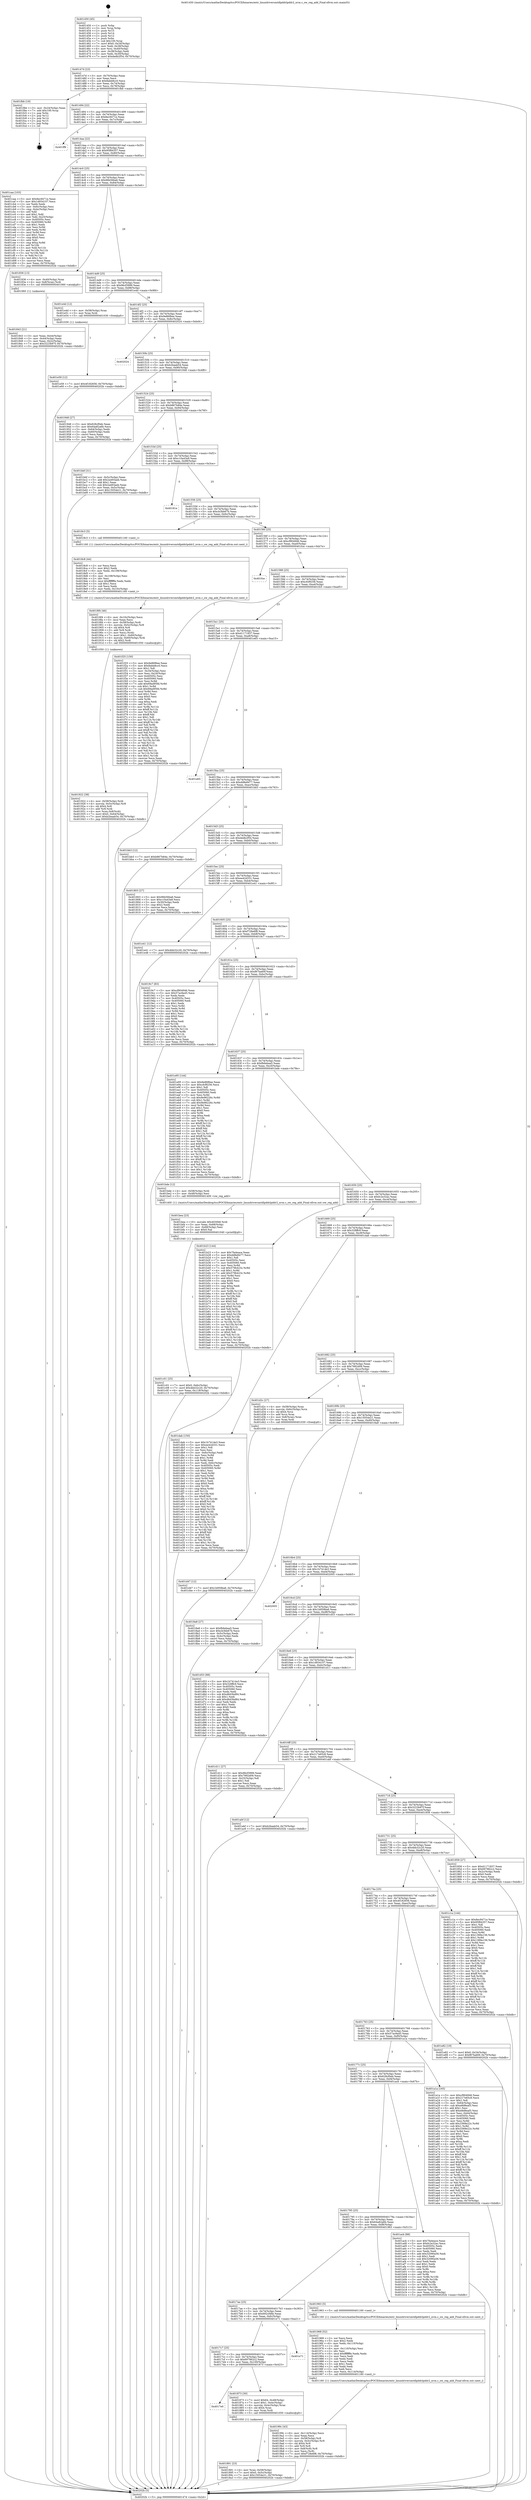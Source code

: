 digraph "0x401450" {
  label = "0x401450 (/mnt/c/Users/mathe/Desktop/tcc/POCII/binaries/extr_linuxdriversmtdlpddrlpddr2_nvm.c_ow_reg_add_Final-ollvm.out::main(0))"
  labelloc = "t"
  node[shape=record]

  Entry [label="",width=0.3,height=0.3,shape=circle,fillcolor=black,style=filled]
  "0x40147d" [label="{
     0x40147d [23]\l
     | [instrs]\l
     &nbsp;&nbsp;0x40147d \<+3\>: mov -0x70(%rbp),%eax\l
     &nbsp;&nbsp;0x401480 \<+2\>: mov %eax,%ecx\l
     &nbsp;&nbsp;0x401482 \<+6\>: sub $0x8abb8cc0,%ecx\l
     &nbsp;&nbsp;0x401488 \<+3\>: mov %eax,-0x74(%rbp)\l
     &nbsp;&nbsp;0x40148b \<+3\>: mov %ecx,-0x78(%rbp)\l
     &nbsp;&nbsp;0x40148e \<+6\>: je 0000000000401fbb \<main+0xb6b\>\l
  }"]
  "0x401fbb" [label="{
     0x401fbb [19]\l
     | [instrs]\l
     &nbsp;&nbsp;0x401fbb \<+3\>: mov -0x24(%rbp),%eax\l
     &nbsp;&nbsp;0x401fbe \<+7\>: add $0x100,%rsp\l
     &nbsp;&nbsp;0x401fc5 \<+1\>: pop %rbx\l
     &nbsp;&nbsp;0x401fc6 \<+2\>: pop %r12\l
     &nbsp;&nbsp;0x401fc8 \<+2\>: pop %r14\l
     &nbsp;&nbsp;0x401fca \<+2\>: pop %r15\l
     &nbsp;&nbsp;0x401fcc \<+1\>: pop %rbp\l
     &nbsp;&nbsp;0x401fcd \<+1\>: ret\l
  }"]
  "0x401494" [label="{
     0x401494 [22]\l
     | [instrs]\l
     &nbsp;&nbsp;0x401494 \<+5\>: jmp 0000000000401499 \<main+0x49\>\l
     &nbsp;&nbsp;0x401499 \<+3\>: mov -0x74(%rbp),%eax\l
     &nbsp;&nbsp;0x40149c \<+5\>: sub $0x8ec9471e,%eax\l
     &nbsp;&nbsp;0x4014a1 \<+3\>: mov %eax,-0x7c(%rbp)\l
     &nbsp;&nbsp;0x4014a4 \<+6\>: je 0000000000401ff9 \<main+0xba9\>\l
  }"]
  Exit [label="",width=0.3,height=0.3,shape=circle,fillcolor=black,style=filled,peripheries=2]
  "0x401ff9" [label="{
     0x401ff9\l
  }", style=dashed]
  "0x4014aa" [label="{
     0x4014aa [22]\l
     | [instrs]\l
     &nbsp;&nbsp;0x4014aa \<+5\>: jmp 00000000004014af \<main+0x5f\>\l
     &nbsp;&nbsp;0x4014af \<+3\>: mov -0x74(%rbp),%eax\l
     &nbsp;&nbsp;0x4014b2 \<+5\>: sub $0x95f84357,%eax\l
     &nbsp;&nbsp;0x4014b7 \<+3\>: mov %eax,-0x80(%rbp)\l
     &nbsp;&nbsp;0x4014ba \<+6\>: je 0000000000401caa \<main+0x85a\>\l
  }"]
  "0x401e59" [label="{
     0x401e59 [12]\l
     | [instrs]\l
     &nbsp;&nbsp;0x401e59 \<+7\>: movl $0x4f182656,-0x70(%rbp)\l
     &nbsp;&nbsp;0x401e60 \<+5\>: jmp 000000000040202b \<main+0xbdb\>\l
  }"]
  "0x401caa" [label="{
     0x401caa [103]\l
     | [instrs]\l
     &nbsp;&nbsp;0x401caa \<+5\>: mov $0x8ec9471e,%eax\l
     &nbsp;&nbsp;0x401caf \<+5\>: mov $0x1d934107,%ecx\l
     &nbsp;&nbsp;0x401cb4 \<+2\>: xor %edx,%edx\l
     &nbsp;&nbsp;0x401cb6 \<+3\>: mov -0x6c(%rbp),%esi\l
     &nbsp;&nbsp;0x401cb9 \<+3\>: cmp -0x4c(%rbp),%esi\l
     &nbsp;&nbsp;0x401cbc \<+4\>: setl %dil\l
     &nbsp;&nbsp;0x401cc0 \<+4\>: and $0x1,%dil\l
     &nbsp;&nbsp;0x401cc4 \<+4\>: mov %dil,-0x25(%rbp)\l
     &nbsp;&nbsp;0x401cc8 \<+7\>: mov 0x40505c,%esi\l
     &nbsp;&nbsp;0x401ccf \<+8\>: mov 0x405060,%r8d\l
     &nbsp;&nbsp;0x401cd7 \<+3\>: sub $0x1,%edx\l
     &nbsp;&nbsp;0x401cda \<+3\>: mov %esi,%r9d\l
     &nbsp;&nbsp;0x401cdd \<+3\>: add %edx,%r9d\l
     &nbsp;&nbsp;0x401ce0 \<+4\>: imul %r9d,%esi\l
     &nbsp;&nbsp;0x401ce4 \<+3\>: and $0x1,%esi\l
     &nbsp;&nbsp;0x401ce7 \<+3\>: cmp $0x0,%esi\l
     &nbsp;&nbsp;0x401cea \<+4\>: sete %dil\l
     &nbsp;&nbsp;0x401cee \<+4\>: cmp $0xa,%r8d\l
     &nbsp;&nbsp;0x401cf2 \<+4\>: setl %r10b\l
     &nbsp;&nbsp;0x401cf6 \<+3\>: mov %dil,%r11b\l
     &nbsp;&nbsp;0x401cf9 \<+3\>: and %r10b,%r11b\l
     &nbsp;&nbsp;0x401cfc \<+3\>: xor %r10b,%dil\l
     &nbsp;&nbsp;0x401cff \<+3\>: or %dil,%r11b\l
     &nbsp;&nbsp;0x401d02 \<+4\>: test $0x1,%r11b\l
     &nbsp;&nbsp;0x401d06 \<+3\>: cmovne %ecx,%eax\l
     &nbsp;&nbsp;0x401d09 \<+3\>: mov %eax,-0x70(%rbp)\l
     &nbsp;&nbsp;0x401d0c \<+5\>: jmp 000000000040202b \<main+0xbdb\>\l
  }"]
  "0x4014c0" [label="{
     0x4014c0 [25]\l
     | [instrs]\l
     &nbsp;&nbsp;0x4014c0 \<+5\>: jmp 00000000004014c5 \<main+0x75\>\l
     &nbsp;&nbsp;0x4014c5 \<+3\>: mov -0x74(%rbp),%eax\l
     &nbsp;&nbsp;0x4014c8 \<+5\>: sub $0x96b56ba6,%eax\l
     &nbsp;&nbsp;0x4014cd \<+6\>: mov %eax,-0x84(%rbp)\l
     &nbsp;&nbsp;0x4014d3 \<+6\>: je 0000000000401836 \<main+0x3e6\>\l
  }"]
  "0x401d47" [label="{
     0x401d47 [12]\l
     | [instrs]\l
     &nbsp;&nbsp;0x401d47 \<+7\>: movl $0x1b959ba6,-0x70(%rbp)\l
     &nbsp;&nbsp;0x401d4e \<+5\>: jmp 000000000040202b \<main+0xbdb\>\l
  }"]
  "0x401836" [label="{
     0x401836 [13]\l
     | [instrs]\l
     &nbsp;&nbsp;0x401836 \<+4\>: mov -0x40(%rbp),%rax\l
     &nbsp;&nbsp;0x40183a \<+4\>: mov 0x8(%rax),%rdi\l
     &nbsp;&nbsp;0x40183e \<+5\>: call 0000000000401060 \<atoi@plt\>\l
     | [calls]\l
     &nbsp;&nbsp;0x401060 \{1\} (unknown)\l
  }"]
  "0x4014d9" [label="{
     0x4014d9 [25]\l
     | [instrs]\l
     &nbsp;&nbsp;0x4014d9 \<+5\>: jmp 00000000004014de \<main+0x8e\>\l
     &nbsp;&nbsp;0x4014de \<+3\>: mov -0x74(%rbp),%eax\l
     &nbsp;&nbsp;0x4014e1 \<+5\>: sub $0x96cf3999,%eax\l
     &nbsp;&nbsp;0x4014e6 \<+6\>: mov %eax,-0x88(%rbp)\l
     &nbsp;&nbsp;0x4014ec \<+6\>: je 0000000000401e4d \<main+0x9fd\>\l
  }"]
  "0x401c01" [label="{
     0x401c01 [25]\l
     | [instrs]\l
     &nbsp;&nbsp;0x401c01 \<+7\>: movl $0x0,-0x6c(%rbp)\l
     &nbsp;&nbsp;0x401c08 \<+7\>: movl $0x4bb32c20,-0x70(%rbp)\l
     &nbsp;&nbsp;0x401c0f \<+6\>: mov %eax,-0x118(%rbp)\l
     &nbsp;&nbsp;0x401c15 \<+5\>: jmp 000000000040202b \<main+0xbdb\>\l
  }"]
  "0x401e4d" [label="{
     0x401e4d [12]\l
     | [instrs]\l
     &nbsp;&nbsp;0x401e4d \<+4\>: mov -0x58(%rbp),%rax\l
     &nbsp;&nbsp;0x401e51 \<+3\>: mov %rax,%rdi\l
     &nbsp;&nbsp;0x401e54 \<+5\>: call 0000000000401030 \<free@plt\>\l
     | [calls]\l
     &nbsp;&nbsp;0x401030 \{1\} (unknown)\l
  }"]
  "0x4014f2" [label="{
     0x4014f2 [25]\l
     | [instrs]\l
     &nbsp;&nbsp;0x4014f2 \<+5\>: jmp 00000000004014f7 \<main+0xa7\>\l
     &nbsp;&nbsp;0x4014f7 \<+3\>: mov -0x74(%rbp),%eax\l
     &nbsp;&nbsp;0x4014fa \<+5\>: sub $0x9e86f6ee,%eax\l
     &nbsp;&nbsp;0x4014ff \<+6\>: mov %eax,-0x8c(%rbp)\l
     &nbsp;&nbsp;0x401505 \<+6\>: je 0000000000402024 \<main+0xbd4\>\l
  }"]
  "0x401bea" [label="{
     0x401bea [23]\l
     | [instrs]\l
     &nbsp;&nbsp;0x401bea \<+10\>: movabs $0x4030b6,%rdi\l
     &nbsp;&nbsp;0x401bf4 \<+3\>: mov %eax,-0x68(%rbp)\l
     &nbsp;&nbsp;0x401bf7 \<+3\>: mov -0x68(%rbp),%esi\l
     &nbsp;&nbsp;0x401bfa \<+2\>: mov $0x0,%al\l
     &nbsp;&nbsp;0x401bfc \<+5\>: call 0000000000401040 \<printf@plt\>\l
     | [calls]\l
     &nbsp;&nbsp;0x401040 \{1\} (unknown)\l
  }"]
  "0x402024" [label="{
     0x402024\l
  }", style=dashed]
  "0x40150b" [label="{
     0x40150b [25]\l
     | [instrs]\l
     &nbsp;&nbsp;0x40150b \<+5\>: jmp 0000000000401510 \<main+0xc0\>\l
     &nbsp;&nbsp;0x401510 \<+3\>: mov -0x74(%rbp),%eax\l
     &nbsp;&nbsp;0x401513 \<+5\>: sub $0xb2baab54,%eax\l
     &nbsp;&nbsp;0x401518 \<+6\>: mov %eax,-0x90(%rbp)\l
     &nbsp;&nbsp;0x40151e \<+6\>: je 0000000000401948 \<main+0x4f8\>\l
  }"]
  "0x40199c" [label="{
     0x40199c [43]\l
     | [instrs]\l
     &nbsp;&nbsp;0x40199c \<+6\>: mov -0x114(%rbp),%ecx\l
     &nbsp;&nbsp;0x4019a2 \<+3\>: imul %eax,%ecx\l
     &nbsp;&nbsp;0x4019a5 \<+4\>: mov -0x58(%rbp),%r8\l
     &nbsp;&nbsp;0x4019a9 \<+4\>: movslq -0x5c(%rbp),%r9\l
     &nbsp;&nbsp;0x4019ad \<+4\>: shl $0x4,%r9\l
     &nbsp;&nbsp;0x4019b1 \<+3\>: add %r9,%r8\l
     &nbsp;&nbsp;0x4019b4 \<+4\>: mov 0x8(%r8),%r8\l
     &nbsp;&nbsp;0x4019b8 \<+3\>: mov %ecx,(%r8)\l
     &nbsp;&nbsp;0x4019bb \<+7\>: movl $0xf728e6f8,-0x70(%rbp)\l
     &nbsp;&nbsp;0x4019c2 \<+5\>: jmp 000000000040202b \<main+0xbdb\>\l
  }"]
  "0x401948" [label="{
     0x401948 [27]\l
     | [instrs]\l
     &nbsp;&nbsp;0x401948 \<+5\>: mov $0x628cf0eb,%eax\l
     &nbsp;&nbsp;0x40194d \<+5\>: mov $0x64a82a6b,%ecx\l
     &nbsp;&nbsp;0x401952 \<+3\>: mov -0x64(%rbp),%edx\l
     &nbsp;&nbsp;0x401955 \<+3\>: cmp -0x60(%rbp),%edx\l
     &nbsp;&nbsp;0x401958 \<+3\>: cmovl %ecx,%eax\l
     &nbsp;&nbsp;0x40195b \<+3\>: mov %eax,-0x70(%rbp)\l
     &nbsp;&nbsp;0x40195e \<+5\>: jmp 000000000040202b \<main+0xbdb\>\l
  }"]
  "0x401524" [label="{
     0x401524 [25]\l
     | [instrs]\l
     &nbsp;&nbsp;0x401524 \<+5\>: jmp 0000000000401529 \<main+0xd9\>\l
     &nbsp;&nbsp;0x401529 \<+3\>: mov -0x74(%rbp),%eax\l
     &nbsp;&nbsp;0x40152c \<+5\>: sub $0xb867b84e,%eax\l
     &nbsp;&nbsp;0x401531 \<+6\>: mov %eax,-0x94(%rbp)\l
     &nbsp;&nbsp;0x401537 \<+6\>: je 0000000000401bbf \<main+0x76f\>\l
  }"]
  "0x401968" [label="{
     0x401968 [52]\l
     | [instrs]\l
     &nbsp;&nbsp;0x401968 \<+2\>: xor %ecx,%ecx\l
     &nbsp;&nbsp;0x40196a \<+5\>: mov $0x2,%edx\l
     &nbsp;&nbsp;0x40196f \<+6\>: mov %edx,-0x110(%rbp)\l
     &nbsp;&nbsp;0x401975 \<+1\>: cltd\l
     &nbsp;&nbsp;0x401976 \<+6\>: mov -0x110(%rbp),%esi\l
     &nbsp;&nbsp;0x40197c \<+2\>: idiv %esi\l
     &nbsp;&nbsp;0x40197e \<+6\>: imul $0xfffffffe,%edx,%edx\l
     &nbsp;&nbsp;0x401984 \<+2\>: mov %ecx,%edi\l
     &nbsp;&nbsp;0x401986 \<+2\>: sub %edx,%edi\l
     &nbsp;&nbsp;0x401988 \<+2\>: mov %ecx,%edx\l
     &nbsp;&nbsp;0x40198a \<+3\>: sub $0x1,%edx\l
     &nbsp;&nbsp;0x40198d \<+2\>: add %edx,%edi\l
     &nbsp;&nbsp;0x40198f \<+2\>: sub %edi,%ecx\l
     &nbsp;&nbsp;0x401991 \<+6\>: mov %ecx,-0x114(%rbp)\l
     &nbsp;&nbsp;0x401997 \<+5\>: call 0000000000401160 \<next_i\>\l
     | [calls]\l
     &nbsp;&nbsp;0x401160 \{1\} (/mnt/c/Users/mathe/Desktop/tcc/POCII/binaries/extr_linuxdriversmtdlpddrlpddr2_nvm.c_ow_reg_add_Final-ollvm.out::next_i)\l
  }"]
  "0x401bbf" [label="{
     0x401bbf [31]\l
     | [instrs]\l
     &nbsp;&nbsp;0x401bbf \<+3\>: mov -0x5c(%rbp),%eax\l
     &nbsp;&nbsp;0x401bc2 \<+5\>: add $0x2a493aeb,%eax\l
     &nbsp;&nbsp;0x401bc7 \<+3\>: add $0x1,%eax\l
     &nbsp;&nbsp;0x401bca \<+5\>: sub $0x2a493aeb,%eax\l
     &nbsp;&nbsp;0x401bcf \<+3\>: mov %eax,-0x5c(%rbp)\l
     &nbsp;&nbsp;0x401bd2 \<+7\>: movl $0x15054e21,-0x70(%rbp)\l
     &nbsp;&nbsp;0x401bd9 \<+5\>: jmp 000000000040202b \<main+0xbdb\>\l
  }"]
  "0x40153d" [label="{
     0x40153d [25]\l
     | [instrs]\l
     &nbsp;&nbsp;0x40153d \<+5\>: jmp 0000000000401542 \<main+0xf2\>\l
     &nbsp;&nbsp;0x401542 \<+3\>: mov -0x74(%rbp),%eax\l
     &nbsp;&nbsp;0x401545 \<+5\>: sub $0xc10a43a9,%eax\l
     &nbsp;&nbsp;0x40154a \<+6\>: mov %eax,-0x98(%rbp)\l
     &nbsp;&nbsp;0x401550 \<+6\>: je 000000000040181e \<main+0x3ce\>\l
  }"]
  "0x401922" [label="{
     0x401922 [38]\l
     | [instrs]\l
     &nbsp;&nbsp;0x401922 \<+4\>: mov -0x58(%rbp),%rdi\l
     &nbsp;&nbsp;0x401926 \<+4\>: movslq -0x5c(%rbp),%r8\l
     &nbsp;&nbsp;0x40192a \<+4\>: shl $0x4,%r8\l
     &nbsp;&nbsp;0x40192e \<+3\>: add %r8,%rdi\l
     &nbsp;&nbsp;0x401931 \<+4\>: mov %rax,0x8(%rdi)\l
     &nbsp;&nbsp;0x401935 \<+7\>: movl $0x0,-0x64(%rbp)\l
     &nbsp;&nbsp;0x40193c \<+7\>: movl $0xb2baab54,-0x70(%rbp)\l
     &nbsp;&nbsp;0x401943 \<+5\>: jmp 000000000040202b \<main+0xbdb\>\l
  }"]
  "0x40181e" [label="{
     0x40181e\l
  }", style=dashed]
  "0x401556" [label="{
     0x401556 [25]\l
     | [instrs]\l
     &nbsp;&nbsp;0x401556 \<+5\>: jmp 000000000040155b \<main+0x10b\>\l
     &nbsp;&nbsp;0x40155b \<+3\>: mov -0x74(%rbp),%eax\l
     &nbsp;&nbsp;0x40155e \<+5\>: sub $0xcb3bb67b,%eax\l
     &nbsp;&nbsp;0x401563 \<+6\>: mov %eax,-0x9c(%rbp)\l
     &nbsp;&nbsp;0x401569 \<+6\>: je 00000000004018c3 \<main+0x473\>\l
  }"]
  "0x4018f4" [label="{
     0x4018f4 [46]\l
     | [instrs]\l
     &nbsp;&nbsp;0x4018f4 \<+6\>: mov -0x10c(%rbp),%ecx\l
     &nbsp;&nbsp;0x4018fa \<+3\>: imul %eax,%ecx\l
     &nbsp;&nbsp;0x4018fd \<+4\>: mov -0x58(%rbp),%rdi\l
     &nbsp;&nbsp;0x401901 \<+4\>: movslq -0x5c(%rbp),%r8\l
     &nbsp;&nbsp;0x401905 \<+4\>: shl $0x4,%r8\l
     &nbsp;&nbsp;0x401909 \<+3\>: add %r8,%rdi\l
     &nbsp;&nbsp;0x40190c \<+2\>: mov %ecx,(%rdi)\l
     &nbsp;&nbsp;0x40190e \<+7\>: movl $0x1,-0x60(%rbp)\l
     &nbsp;&nbsp;0x401915 \<+4\>: movslq -0x60(%rbp),%rdi\l
     &nbsp;&nbsp;0x401919 \<+4\>: shl $0x2,%rdi\l
     &nbsp;&nbsp;0x40191d \<+5\>: call 0000000000401050 \<malloc@plt\>\l
     | [calls]\l
     &nbsp;&nbsp;0x401050 \{1\} (unknown)\l
  }"]
  "0x4018c3" [label="{
     0x4018c3 [5]\l
     | [instrs]\l
     &nbsp;&nbsp;0x4018c3 \<+5\>: call 0000000000401160 \<next_i\>\l
     | [calls]\l
     &nbsp;&nbsp;0x401160 \{1\} (/mnt/c/Users/mathe/Desktop/tcc/POCII/binaries/extr_linuxdriversmtdlpddrlpddr2_nvm.c_ow_reg_add_Final-ollvm.out::next_i)\l
  }"]
  "0x40156f" [label="{
     0x40156f [25]\l
     | [instrs]\l
     &nbsp;&nbsp;0x40156f \<+5\>: jmp 0000000000401574 \<main+0x124\>\l
     &nbsp;&nbsp;0x401574 \<+3\>: mov -0x74(%rbp),%eax\l
     &nbsp;&nbsp;0x401577 \<+5\>: sub $0xcf904946,%eax\l
     &nbsp;&nbsp;0x40157c \<+6\>: mov %eax,-0xa0(%rbp)\l
     &nbsp;&nbsp;0x401582 \<+6\>: je 0000000000401fce \<main+0xb7e\>\l
  }"]
  "0x4018c8" [label="{
     0x4018c8 [44]\l
     | [instrs]\l
     &nbsp;&nbsp;0x4018c8 \<+2\>: xor %ecx,%ecx\l
     &nbsp;&nbsp;0x4018ca \<+5\>: mov $0x2,%edx\l
     &nbsp;&nbsp;0x4018cf \<+6\>: mov %edx,-0x108(%rbp)\l
     &nbsp;&nbsp;0x4018d5 \<+1\>: cltd\l
     &nbsp;&nbsp;0x4018d6 \<+6\>: mov -0x108(%rbp),%esi\l
     &nbsp;&nbsp;0x4018dc \<+2\>: idiv %esi\l
     &nbsp;&nbsp;0x4018de \<+6\>: imul $0xfffffffe,%edx,%edx\l
     &nbsp;&nbsp;0x4018e4 \<+3\>: sub $0x1,%ecx\l
     &nbsp;&nbsp;0x4018e7 \<+2\>: sub %ecx,%edx\l
     &nbsp;&nbsp;0x4018e9 \<+6\>: mov %edx,-0x10c(%rbp)\l
     &nbsp;&nbsp;0x4018ef \<+5\>: call 0000000000401160 \<next_i\>\l
     | [calls]\l
     &nbsp;&nbsp;0x401160 \{1\} (/mnt/c/Users/mathe/Desktop/tcc/POCII/binaries/extr_linuxdriversmtdlpddrlpddr2_nvm.c_ow_reg_add_Final-ollvm.out::next_i)\l
  }"]
  "0x401fce" [label="{
     0x401fce\l
  }", style=dashed]
  "0x401588" [label="{
     0x401588 [25]\l
     | [instrs]\l
     &nbsp;&nbsp;0x401588 \<+5\>: jmp 000000000040158d \<main+0x13d\>\l
     &nbsp;&nbsp;0x40158d \<+3\>: mov -0x74(%rbp),%eax\l
     &nbsp;&nbsp;0x401590 \<+5\>: sub $0xcfcf9256,%eax\l
     &nbsp;&nbsp;0x401595 \<+6\>: mov %eax,-0xa4(%rbp)\l
     &nbsp;&nbsp;0x40159b \<+6\>: je 0000000000401f25 \<main+0xad5\>\l
  }"]
  "0x401891" [label="{
     0x401891 [23]\l
     | [instrs]\l
     &nbsp;&nbsp;0x401891 \<+4\>: mov %rax,-0x58(%rbp)\l
     &nbsp;&nbsp;0x401895 \<+7\>: movl $0x0,-0x5c(%rbp)\l
     &nbsp;&nbsp;0x40189c \<+7\>: movl $0x15054e21,-0x70(%rbp)\l
     &nbsp;&nbsp;0x4018a3 \<+5\>: jmp 000000000040202b \<main+0xbdb\>\l
  }"]
  "0x401f25" [label="{
     0x401f25 [150]\l
     | [instrs]\l
     &nbsp;&nbsp;0x401f25 \<+5\>: mov $0x9e86f6ee,%eax\l
     &nbsp;&nbsp;0x401f2a \<+5\>: mov $0x8abb8cc0,%ecx\l
     &nbsp;&nbsp;0x401f2f \<+2\>: mov $0x1,%dl\l
     &nbsp;&nbsp;0x401f31 \<+3\>: mov -0x34(%rbp),%esi\l
     &nbsp;&nbsp;0x401f34 \<+3\>: mov %esi,-0x24(%rbp)\l
     &nbsp;&nbsp;0x401f37 \<+7\>: mov 0x40505c,%esi\l
     &nbsp;&nbsp;0x401f3e \<+7\>: mov 0x405060,%edi\l
     &nbsp;&nbsp;0x401f45 \<+3\>: mov %esi,%r8d\l
     &nbsp;&nbsp;0x401f48 \<+7\>: add $0x69ad95fd,%r8d\l
     &nbsp;&nbsp;0x401f4f \<+4\>: sub $0x1,%r8d\l
     &nbsp;&nbsp;0x401f53 \<+7\>: sub $0x69ad95fd,%r8d\l
     &nbsp;&nbsp;0x401f5a \<+4\>: imul %r8d,%esi\l
     &nbsp;&nbsp;0x401f5e \<+3\>: and $0x1,%esi\l
     &nbsp;&nbsp;0x401f61 \<+3\>: cmp $0x0,%esi\l
     &nbsp;&nbsp;0x401f64 \<+4\>: sete %r9b\l
     &nbsp;&nbsp;0x401f68 \<+3\>: cmp $0xa,%edi\l
     &nbsp;&nbsp;0x401f6b \<+4\>: setl %r10b\l
     &nbsp;&nbsp;0x401f6f \<+3\>: mov %r9b,%r11b\l
     &nbsp;&nbsp;0x401f72 \<+4\>: xor $0xff,%r11b\l
     &nbsp;&nbsp;0x401f76 \<+3\>: mov %r10b,%bl\l
     &nbsp;&nbsp;0x401f79 \<+3\>: xor $0xff,%bl\l
     &nbsp;&nbsp;0x401f7c \<+3\>: xor $0x1,%dl\l
     &nbsp;&nbsp;0x401f7f \<+3\>: mov %r11b,%r14b\l
     &nbsp;&nbsp;0x401f82 \<+4\>: and $0xff,%r14b\l
     &nbsp;&nbsp;0x401f86 \<+3\>: and %dl,%r9b\l
     &nbsp;&nbsp;0x401f89 \<+3\>: mov %bl,%r15b\l
     &nbsp;&nbsp;0x401f8c \<+4\>: and $0xff,%r15b\l
     &nbsp;&nbsp;0x401f90 \<+3\>: and %dl,%r10b\l
     &nbsp;&nbsp;0x401f93 \<+3\>: or %r9b,%r14b\l
     &nbsp;&nbsp;0x401f96 \<+3\>: or %r10b,%r15b\l
     &nbsp;&nbsp;0x401f99 \<+3\>: xor %r15b,%r14b\l
     &nbsp;&nbsp;0x401f9c \<+3\>: or %bl,%r11b\l
     &nbsp;&nbsp;0x401f9f \<+4\>: xor $0xff,%r11b\l
     &nbsp;&nbsp;0x401fa3 \<+3\>: or $0x1,%dl\l
     &nbsp;&nbsp;0x401fa6 \<+3\>: and %dl,%r11b\l
     &nbsp;&nbsp;0x401fa9 \<+3\>: or %r11b,%r14b\l
     &nbsp;&nbsp;0x401fac \<+4\>: test $0x1,%r14b\l
     &nbsp;&nbsp;0x401fb0 \<+3\>: cmovne %ecx,%eax\l
     &nbsp;&nbsp;0x401fb3 \<+3\>: mov %eax,-0x70(%rbp)\l
     &nbsp;&nbsp;0x401fb6 \<+5\>: jmp 000000000040202b \<main+0xbdb\>\l
  }"]
  "0x4015a1" [label="{
     0x4015a1 [25]\l
     | [instrs]\l
     &nbsp;&nbsp;0x4015a1 \<+5\>: jmp 00000000004015a6 \<main+0x156\>\l
     &nbsp;&nbsp;0x4015a6 \<+3\>: mov -0x74(%rbp),%eax\l
     &nbsp;&nbsp;0x4015a9 \<+5\>: sub $0xd1171837,%eax\l
     &nbsp;&nbsp;0x4015ae \<+6\>: mov %eax,-0xa8(%rbp)\l
     &nbsp;&nbsp;0x4015b4 \<+6\>: je 0000000000401e65 \<main+0xa15\>\l
  }"]
  "0x4017e0" [label="{
     0x4017e0\l
  }", style=dashed]
  "0x401e65" [label="{
     0x401e65\l
  }", style=dashed]
  "0x4015ba" [label="{
     0x4015ba [25]\l
     | [instrs]\l
     &nbsp;&nbsp;0x4015ba \<+5\>: jmp 00000000004015bf \<main+0x16f\>\l
     &nbsp;&nbsp;0x4015bf \<+3\>: mov -0x74(%rbp),%eax\l
     &nbsp;&nbsp;0x4015c2 \<+5\>: sub $0xdd8e8477,%eax\l
     &nbsp;&nbsp;0x4015c7 \<+6\>: mov %eax,-0xac(%rbp)\l
     &nbsp;&nbsp;0x4015cd \<+6\>: je 0000000000401bb3 \<main+0x763\>\l
  }"]
  "0x401873" [label="{
     0x401873 [30]\l
     | [instrs]\l
     &nbsp;&nbsp;0x401873 \<+7\>: movl $0x64,-0x48(%rbp)\l
     &nbsp;&nbsp;0x40187a \<+7\>: movl $0x1,-0x4c(%rbp)\l
     &nbsp;&nbsp;0x401881 \<+4\>: movslq -0x4c(%rbp),%rax\l
     &nbsp;&nbsp;0x401885 \<+4\>: shl $0x4,%rax\l
     &nbsp;&nbsp;0x401889 \<+3\>: mov %rax,%rdi\l
     &nbsp;&nbsp;0x40188c \<+5\>: call 0000000000401050 \<malloc@plt\>\l
     | [calls]\l
     &nbsp;&nbsp;0x401050 \{1\} (unknown)\l
  }"]
  "0x401bb3" [label="{
     0x401bb3 [12]\l
     | [instrs]\l
     &nbsp;&nbsp;0x401bb3 \<+7\>: movl $0xb867b84e,-0x70(%rbp)\l
     &nbsp;&nbsp;0x401bba \<+5\>: jmp 000000000040202b \<main+0xbdb\>\l
  }"]
  "0x4015d3" [label="{
     0x4015d3 [25]\l
     | [instrs]\l
     &nbsp;&nbsp;0x4015d3 \<+5\>: jmp 00000000004015d8 \<main+0x188\>\l
     &nbsp;&nbsp;0x4015d8 \<+3\>: mov -0x74(%rbp),%eax\l
     &nbsp;&nbsp;0x4015db \<+5\>: sub $0xdedb2f54,%eax\l
     &nbsp;&nbsp;0x4015e0 \<+6\>: mov %eax,-0xb0(%rbp)\l
     &nbsp;&nbsp;0x4015e6 \<+6\>: je 0000000000401803 \<main+0x3b3\>\l
  }"]
  "0x4017c7" [label="{
     0x4017c7 [25]\l
     | [instrs]\l
     &nbsp;&nbsp;0x4017c7 \<+5\>: jmp 00000000004017cc \<main+0x37c\>\l
     &nbsp;&nbsp;0x4017cc \<+3\>: mov -0x74(%rbp),%eax\l
     &nbsp;&nbsp;0x4017cf \<+5\>: sub $0x697862c2,%eax\l
     &nbsp;&nbsp;0x4017d4 \<+6\>: mov %eax,-0x100(%rbp)\l
     &nbsp;&nbsp;0x4017da \<+6\>: je 0000000000401873 \<main+0x423\>\l
  }"]
  "0x401803" [label="{
     0x401803 [27]\l
     | [instrs]\l
     &nbsp;&nbsp;0x401803 \<+5\>: mov $0x96b56ba6,%eax\l
     &nbsp;&nbsp;0x401808 \<+5\>: mov $0xc10a43a9,%ecx\l
     &nbsp;&nbsp;0x40180d \<+3\>: mov -0x30(%rbp),%edx\l
     &nbsp;&nbsp;0x401810 \<+3\>: cmp $0x2,%edx\l
     &nbsp;&nbsp;0x401813 \<+3\>: cmovne %ecx,%eax\l
     &nbsp;&nbsp;0x401816 \<+3\>: mov %eax,-0x70(%rbp)\l
     &nbsp;&nbsp;0x401819 \<+5\>: jmp 000000000040202b \<main+0xbdb\>\l
  }"]
  "0x4015ec" [label="{
     0x4015ec [25]\l
     | [instrs]\l
     &nbsp;&nbsp;0x4015ec \<+5\>: jmp 00000000004015f1 \<main+0x1a1\>\l
     &nbsp;&nbsp;0x4015f1 \<+3\>: mov -0x74(%rbp),%eax\l
     &nbsp;&nbsp;0x4015f4 \<+5\>: sub $0xee42d331,%eax\l
     &nbsp;&nbsp;0x4015f9 \<+6\>: mov %eax,-0xb4(%rbp)\l
     &nbsp;&nbsp;0x4015ff \<+6\>: je 0000000000401e41 \<main+0x9f1\>\l
  }"]
  "0x40202b" [label="{
     0x40202b [5]\l
     | [instrs]\l
     &nbsp;&nbsp;0x40202b \<+5\>: jmp 000000000040147d \<main+0x2d\>\l
  }"]
  "0x401450" [label="{
     0x401450 [45]\l
     | [instrs]\l
     &nbsp;&nbsp;0x401450 \<+1\>: push %rbp\l
     &nbsp;&nbsp;0x401451 \<+3\>: mov %rsp,%rbp\l
     &nbsp;&nbsp;0x401454 \<+2\>: push %r15\l
     &nbsp;&nbsp;0x401456 \<+2\>: push %r14\l
     &nbsp;&nbsp;0x401458 \<+2\>: push %r12\l
     &nbsp;&nbsp;0x40145a \<+1\>: push %rbx\l
     &nbsp;&nbsp;0x40145b \<+7\>: sub $0x100,%rsp\l
     &nbsp;&nbsp;0x401462 \<+7\>: movl $0x0,-0x34(%rbp)\l
     &nbsp;&nbsp;0x401469 \<+3\>: mov %edi,-0x38(%rbp)\l
     &nbsp;&nbsp;0x40146c \<+4\>: mov %rsi,-0x40(%rbp)\l
     &nbsp;&nbsp;0x401470 \<+3\>: mov -0x38(%rbp),%edi\l
     &nbsp;&nbsp;0x401473 \<+3\>: mov %edi,-0x30(%rbp)\l
     &nbsp;&nbsp;0x401476 \<+7\>: movl $0xdedb2f54,-0x70(%rbp)\l
  }"]
  "0x401843" [label="{
     0x401843 [21]\l
     | [instrs]\l
     &nbsp;&nbsp;0x401843 \<+3\>: mov %eax,-0x44(%rbp)\l
     &nbsp;&nbsp;0x401846 \<+3\>: mov -0x44(%rbp),%eax\l
     &nbsp;&nbsp;0x401849 \<+3\>: mov %eax,-0x2c(%rbp)\l
     &nbsp;&nbsp;0x40184c \<+7\>: movl $0x3223b97f,-0x70(%rbp)\l
     &nbsp;&nbsp;0x401853 \<+5\>: jmp 000000000040202b \<main+0xbdb\>\l
  }"]
  "0x401e71" [label="{
     0x401e71\l
  }", style=dashed]
  "0x401e41" [label="{
     0x401e41 [12]\l
     | [instrs]\l
     &nbsp;&nbsp;0x401e41 \<+7\>: movl $0x4bb32c20,-0x70(%rbp)\l
     &nbsp;&nbsp;0x401e48 \<+5\>: jmp 000000000040202b \<main+0xbdb\>\l
  }"]
  "0x401605" [label="{
     0x401605 [25]\l
     | [instrs]\l
     &nbsp;&nbsp;0x401605 \<+5\>: jmp 000000000040160a \<main+0x1ba\>\l
     &nbsp;&nbsp;0x40160a \<+3\>: mov -0x74(%rbp),%eax\l
     &nbsp;&nbsp;0x40160d \<+5\>: sub $0xf728e6f8,%eax\l
     &nbsp;&nbsp;0x401612 \<+6\>: mov %eax,-0xb8(%rbp)\l
     &nbsp;&nbsp;0x401618 \<+6\>: je 00000000004019c7 \<main+0x577\>\l
  }"]
  "0x4017ae" [label="{
     0x4017ae [25]\l
     | [instrs]\l
     &nbsp;&nbsp;0x4017ae \<+5\>: jmp 00000000004017b3 \<main+0x363\>\l
     &nbsp;&nbsp;0x4017b3 \<+3\>: mov -0x74(%rbp),%eax\l
     &nbsp;&nbsp;0x4017b6 \<+5\>: sub $0x692cf48e,%eax\l
     &nbsp;&nbsp;0x4017bb \<+6\>: mov %eax,-0xfc(%rbp)\l
     &nbsp;&nbsp;0x4017c1 \<+6\>: je 0000000000401e71 \<main+0xa21\>\l
  }"]
  "0x4019c7" [label="{
     0x4019c7 [83]\l
     | [instrs]\l
     &nbsp;&nbsp;0x4019c7 \<+5\>: mov $0xcf904946,%eax\l
     &nbsp;&nbsp;0x4019cc \<+5\>: mov $0x57ac9a45,%ecx\l
     &nbsp;&nbsp;0x4019d1 \<+2\>: xor %edx,%edx\l
     &nbsp;&nbsp;0x4019d3 \<+7\>: mov 0x40505c,%esi\l
     &nbsp;&nbsp;0x4019da \<+7\>: mov 0x405060,%edi\l
     &nbsp;&nbsp;0x4019e1 \<+3\>: sub $0x1,%edx\l
     &nbsp;&nbsp;0x4019e4 \<+3\>: mov %esi,%r8d\l
     &nbsp;&nbsp;0x4019e7 \<+3\>: add %edx,%r8d\l
     &nbsp;&nbsp;0x4019ea \<+4\>: imul %r8d,%esi\l
     &nbsp;&nbsp;0x4019ee \<+3\>: and $0x1,%esi\l
     &nbsp;&nbsp;0x4019f1 \<+3\>: cmp $0x0,%esi\l
     &nbsp;&nbsp;0x4019f4 \<+4\>: sete %r9b\l
     &nbsp;&nbsp;0x4019f8 \<+3\>: cmp $0xa,%edi\l
     &nbsp;&nbsp;0x4019fb \<+4\>: setl %r10b\l
     &nbsp;&nbsp;0x4019ff \<+3\>: mov %r9b,%r11b\l
     &nbsp;&nbsp;0x401a02 \<+3\>: and %r10b,%r11b\l
     &nbsp;&nbsp;0x401a05 \<+3\>: xor %r10b,%r9b\l
     &nbsp;&nbsp;0x401a08 \<+3\>: or %r9b,%r11b\l
     &nbsp;&nbsp;0x401a0b \<+4\>: test $0x1,%r11b\l
     &nbsp;&nbsp;0x401a0f \<+3\>: cmovne %ecx,%eax\l
     &nbsp;&nbsp;0x401a12 \<+3\>: mov %eax,-0x70(%rbp)\l
     &nbsp;&nbsp;0x401a15 \<+5\>: jmp 000000000040202b \<main+0xbdb\>\l
  }"]
  "0x40161e" [label="{
     0x40161e [25]\l
     | [instrs]\l
     &nbsp;&nbsp;0x40161e \<+5\>: jmp 0000000000401623 \<main+0x1d3\>\l
     &nbsp;&nbsp;0x401623 \<+3\>: mov -0x74(%rbp),%eax\l
     &nbsp;&nbsp;0x401626 \<+5\>: sub $0xf87ba60f,%eax\l
     &nbsp;&nbsp;0x40162b \<+6\>: mov %eax,-0xbc(%rbp)\l
     &nbsp;&nbsp;0x401631 \<+6\>: je 0000000000401e95 \<main+0xa45\>\l
  }"]
  "0x401963" [label="{
     0x401963 [5]\l
     | [instrs]\l
     &nbsp;&nbsp;0x401963 \<+5\>: call 0000000000401160 \<next_i\>\l
     | [calls]\l
     &nbsp;&nbsp;0x401160 \{1\} (/mnt/c/Users/mathe/Desktop/tcc/POCII/binaries/extr_linuxdriversmtdlpddrlpddr2_nvm.c_ow_reg_add_Final-ollvm.out::next_i)\l
  }"]
  "0x401e95" [label="{
     0x401e95 [144]\l
     | [instrs]\l
     &nbsp;&nbsp;0x401e95 \<+5\>: mov $0x9e86f6ee,%eax\l
     &nbsp;&nbsp;0x401e9a \<+5\>: mov $0xcfcf9256,%ecx\l
     &nbsp;&nbsp;0x401e9f \<+2\>: mov $0x1,%dl\l
     &nbsp;&nbsp;0x401ea1 \<+7\>: mov 0x40505c,%esi\l
     &nbsp;&nbsp;0x401ea8 \<+7\>: mov 0x405060,%edi\l
     &nbsp;&nbsp;0x401eaf \<+3\>: mov %esi,%r8d\l
     &nbsp;&nbsp;0x401eb2 \<+7\>: sub $0x9e96226c,%r8d\l
     &nbsp;&nbsp;0x401eb9 \<+4\>: sub $0x1,%r8d\l
     &nbsp;&nbsp;0x401ebd \<+7\>: add $0x9e96226c,%r8d\l
     &nbsp;&nbsp;0x401ec4 \<+4\>: imul %r8d,%esi\l
     &nbsp;&nbsp;0x401ec8 \<+3\>: and $0x1,%esi\l
     &nbsp;&nbsp;0x401ecb \<+3\>: cmp $0x0,%esi\l
     &nbsp;&nbsp;0x401ece \<+4\>: sete %r9b\l
     &nbsp;&nbsp;0x401ed2 \<+3\>: cmp $0xa,%edi\l
     &nbsp;&nbsp;0x401ed5 \<+4\>: setl %r10b\l
     &nbsp;&nbsp;0x401ed9 \<+3\>: mov %r9b,%r11b\l
     &nbsp;&nbsp;0x401edc \<+4\>: xor $0xff,%r11b\l
     &nbsp;&nbsp;0x401ee0 \<+3\>: mov %r10b,%bl\l
     &nbsp;&nbsp;0x401ee3 \<+3\>: xor $0xff,%bl\l
     &nbsp;&nbsp;0x401ee6 \<+3\>: xor $0x1,%dl\l
     &nbsp;&nbsp;0x401ee9 \<+3\>: mov %r11b,%r14b\l
     &nbsp;&nbsp;0x401eec \<+4\>: and $0xff,%r14b\l
     &nbsp;&nbsp;0x401ef0 \<+3\>: and %dl,%r9b\l
     &nbsp;&nbsp;0x401ef3 \<+3\>: mov %bl,%r15b\l
     &nbsp;&nbsp;0x401ef6 \<+4\>: and $0xff,%r15b\l
     &nbsp;&nbsp;0x401efa \<+3\>: and %dl,%r10b\l
     &nbsp;&nbsp;0x401efd \<+3\>: or %r9b,%r14b\l
     &nbsp;&nbsp;0x401f00 \<+3\>: or %r10b,%r15b\l
     &nbsp;&nbsp;0x401f03 \<+3\>: xor %r15b,%r14b\l
     &nbsp;&nbsp;0x401f06 \<+3\>: or %bl,%r11b\l
     &nbsp;&nbsp;0x401f09 \<+4\>: xor $0xff,%r11b\l
     &nbsp;&nbsp;0x401f0d \<+3\>: or $0x1,%dl\l
     &nbsp;&nbsp;0x401f10 \<+3\>: and %dl,%r11b\l
     &nbsp;&nbsp;0x401f13 \<+3\>: or %r11b,%r14b\l
     &nbsp;&nbsp;0x401f16 \<+4\>: test $0x1,%r14b\l
     &nbsp;&nbsp;0x401f1a \<+3\>: cmovne %ecx,%eax\l
     &nbsp;&nbsp;0x401f1d \<+3\>: mov %eax,-0x70(%rbp)\l
     &nbsp;&nbsp;0x401f20 \<+5\>: jmp 000000000040202b \<main+0xbdb\>\l
  }"]
  "0x401637" [label="{
     0x401637 [25]\l
     | [instrs]\l
     &nbsp;&nbsp;0x401637 \<+5\>: jmp 000000000040163c \<main+0x1ec\>\l
     &nbsp;&nbsp;0x40163c \<+3\>: mov -0x74(%rbp),%eax\l
     &nbsp;&nbsp;0x40163f \<+5\>: sub $0xfb6ebaa5,%eax\l
     &nbsp;&nbsp;0x401644 \<+6\>: mov %eax,-0xc0(%rbp)\l
     &nbsp;&nbsp;0x40164a \<+6\>: je 0000000000401bde \<main+0x78e\>\l
  }"]
  "0x401795" [label="{
     0x401795 [25]\l
     | [instrs]\l
     &nbsp;&nbsp;0x401795 \<+5\>: jmp 000000000040179a \<main+0x34a\>\l
     &nbsp;&nbsp;0x40179a \<+3\>: mov -0x74(%rbp),%eax\l
     &nbsp;&nbsp;0x40179d \<+5\>: sub $0x64a82a6b,%eax\l
     &nbsp;&nbsp;0x4017a2 \<+6\>: mov %eax,-0xf8(%rbp)\l
     &nbsp;&nbsp;0x4017a8 \<+6\>: je 0000000000401963 \<main+0x513\>\l
  }"]
  "0x401bde" [label="{
     0x401bde [12]\l
     | [instrs]\l
     &nbsp;&nbsp;0x401bde \<+4\>: mov -0x58(%rbp),%rdi\l
     &nbsp;&nbsp;0x401be2 \<+3\>: mov -0x48(%rbp),%esi\l
     &nbsp;&nbsp;0x401be5 \<+5\>: call 0000000000401400 \<ow_reg_add\>\l
     | [calls]\l
     &nbsp;&nbsp;0x401400 \{1\} (/mnt/c/Users/mathe/Desktop/tcc/POCII/binaries/extr_linuxdriversmtdlpddrlpddr2_nvm.c_ow_reg_add_Final-ollvm.out::ow_reg_add)\l
  }"]
  "0x401650" [label="{
     0x401650 [25]\l
     | [instrs]\l
     &nbsp;&nbsp;0x401650 \<+5\>: jmp 0000000000401655 \<main+0x205\>\l
     &nbsp;&nbsp;0x401655 \<+3\>: mov -0x74(%rbp),%eax\l
     &nbsp;&nbsp;0x401658 \<+5\>: sub $0xfc2e32ac,%eax\l
     &nbsp;&nbsp;0x40165d \<+6\>: mov %eax,-0xc4(%rbp)\l
     &nbsp;&nbsp;0x401663 \<+6\>: je 0000000000401b23 \<main+0x6d3\>\l
  }"]
  "0x401acb" [label="{
     0x401acb [88]\l
     | [instrs]\l
     &nbsp;&nbsp;0x401acb \<+5\>: mov $0x7fa4eace,%eax\l
     &nbsp;&nbsp;0x401ad0 \<+5\>: mov $0xfc2e32ac,%ecx\l
     &nbsp;&nbsp;0x401ad5 \<+7\>: mov 0x40505c,%edx\l
     &nbsp;&nbsp;0x401adc \<+7\>: mov 0x405060,%esi\l
     &nbsp;&nbsp;0x401ae3 \<+2\>: mov %edx,%edi\l
     &nbsp;&nbsp;0x401ae5 \<+6\>: add $0x32090a56,%edi\l
     &nbsp;&nbsp;0x401aeb \<+3\>: sub $0x1,%edi\l
     &nbsp;&nbsp;0x401aee \<+6\>: sub $0x32090a56,%edi\l
     &nbsp;&nbsp;0x401af4 \<+3\>: imul %edi,%edx\l
     &nbsp;&nbsp;0x401af7 \<+3\>: and $0x1,%edx\l
     &nbsp;&nbsp;0x401afa \<+3\>: cmp $0x0,%edx\l
     &nbsp;&nbsp;0x401afd \<+4\>: sete %r8b\l
     &nbsp;&nbsp;0x401b01 \<+3\>: cmp $0xa,%esi\l
     &nbsp;&nbsp;0x401b04 \<+4\>: setl %r9b\l
     &nbsp;&nbsp;0x401b08 \<+3\>: mov %r8b,%r10b\l
     &nbsp;&nbsp;0x401b0b \<+3\>: and %r9b,%r10b\l
     &nbsp;&nbsp;0x401b0e \<+3\>: xor %r9b,%r8b\l
     &nbsp;&nbsp;0x401b11 \<+3\>: or %r8b,%r10b\l
     &nbsp;&nbsp;0x401b14 \<+4\>: test $0x1,%r10b\l
     &nbsp;&nbsp;0x401b18 \<+3\>: cmovne %ecx,%eax\l
     &nbsp;&nbsp;0x401b1b \<+3\>: mov %eax,-0x70(%rbp)\l
     &nbsp;&nbsp;0x401b1e \<+5\>: jmp 000000000040202b \<main+0xbdb\>\l
  }"]
  "0x401b23" [label="{
     0x401b23 [144]\l
     | [instrs]\l
     &nbsp;&nbsp;0x401b23 \<+5\>: mov $0x7fa4eace,%eax\l
     &nbsp;&nbsp;0x401b28 \<+5\>: mov $0xdd8e8477,%ecx\l
     &nbsp;&nbsp;0x401b2d \<+2\>: mov $0x1,%dl\l
     &nbsp;&nbsp;0x401b2f \<+7\>: mov 0x40505c,%esi\l
     &nbsp;&nbsp;0x401b36 \<+7\>: mov 0x405060,%edi\l
     &nbsp;&nbsp;0x401b3d \<+3\>: mov %esi,%r8d\l
     &nbsp;&nbsp;0x401b40 \<+7\>: sub $0x579b423c,%r8d\l
     &nbsp;&nbsp;0x401b47 \<+4\>: sub $0x1,%r8d\l
     &nbsp;&nbsp;0x401b4b \<+7\>: add $0x579b423c,%r8d\l
     &nbsp;&nbsp;0x401b52 \<+4\>: imul %r8d,%esi\l
     &nbsp;&nbsp;0x401b56 \<+3\>: and $0x1,%esi\l
     &nbsp;&nbsp;0x401b59 \<+3\>: cmp $0x0,%esi\l
     &nbsp;&nbsp;0x401b5c \<+4\>: sete %r9b\l
     &nbsp;&nbsp;0x401b60 \<+3\>: cmp $0xa,%edi\l
     &nbsp;&nbsp;0x401b63 \<+4\>: setl %r10b\l
     &nbsp;&nbsp;0x401b67 \<+3\>: mov %r9b,%r11b\l
     &nbsp;&nbsp;0x401b6a \<+4\>: xor $0xff,%r11b\l
     &nbsp;&nbsp;0x401b6e \<+3\>: mov %r10b,%bl\l
     &nbsp;&nbsp;0x401b71 \<+3\>: xor $0xff,%bl\l
     &nbsp;&nbsp;0x401b74 \<+3\>: xor $0x0,%dl\l
     &nbsp;&nbsp;0x401b77 \<+3\>: mov %r11b,%r14b\l
     &nbsp;&nbsp;0x401b7a \<+4\>: and $0x0,%r14b\l
     &nbsp;&nbsp;0x401b7e \<+3\>: and %dl,%r9b\l
     &nbsp;&nbsp;0x401b81 \<+3\>: mov %bl,%r15b\l
     &nbsp;&nbsp;0x401b84 \<+4\>: and $0x0,%r15b\l
     &nbsp;&nbsp;0x401b88 \<+3\>: and %dl,%r10b\l
     &nbsp;&nbsp;0x401b8b \<+3\>: or %r9b,%r14b\l
     &nbsp;&nbsp;0x401b8e \<+3\>: or %r10b,%r15b\l
     &nbsp;&nbsp;0x401b91 \<+3\>: xor %r15b,%r14b\l
     &nbsp;&nbsp;0x401b94 \<+3\>: or %bl,%r11b\l
     &nbsp;&nbsp;0x401b97 \<+4\>: xor $0xff,%r11b\l
     &nbsp;&nbsp;0x401b9b \<+3\>: or $0x0,%dl\l
     &nbsp;&nbsp;0x401b9e \<+3\>: and %dl,%r11b\l
     &nbsp;&nbsp;0x401ba1 \<+3\>: or %r11b,%r14b\l
     &nbsp;&nbsp;0x401ba4 \<+4\>: test $0x1,%r14b\l
     &nbsp;&nbsp;0x401ba8 \<+3\>: cmovne %ecx,%eax\l
     &nbsp;&nbsp;0x401bab \<+3\>: mov %eax,-0x70(%rbp)\l
     &nbsp;&nbsp;0x401bae \<+5\>: jmp 000000000040202b \<main+0xbdb\>\l
  }"]
  "0x401669" [label="{
     0x401669 [25]\l
     | [instrs]\l
     &nbsp;&nbsp;0x401669 \<+5\>: jmp 000000000040166e \<main+0x21e\>\l
     &nbsp;&nbsp;0x40166e \<+3\>: mov -0x74(%rbp),%eax\l
     &nbsp;&nbsp;0x401671 \<+5\>: sub $0x328ffc9,%eax\l
     &nbsp;&nbsp;0x401676 \<+6\>: mov %eax,-0xc8(%rbp)\l
     &nbsp;&nbsp;0x40167c \<+6\>: je 0000000000401dab \<main+0x95b\>\l
  }"]
  "0x40177c" [label="{
     0x40177c [25]\l
     | [instrs]\l
     &nbsp;&nbsp;0x40177c \<+5\>: jmp 0000000000401781 \<main+0x331\>\l
     &nbsp;&nbsp;0x401781 \<+3\>: mov -0x74(%rbp),%eax\l
     &nbsp;&nbsp;0x401784 \<+5\>: sub $0x628cf0eb,%eax\l
     &nbsp;&nbsp;0x401789 \<+6\>: mov %eax,-0xf4(%rbp)\l
     &nbsp;&nbsp;0x40178f \<+6\>: je 0000000000401acb \<main+0x67b\>\l
  }"]
  "0x401dab" [label="{
     0x401dab [150]\l
     | [instrs]\l
     &nbsp;&nbsp;0x401dab \<+5\>: mov $0x1b7414e3,%eax\l
     &nbsp;&nbsp;0x401db0 \<+5\>: mov $0xee42d331,%ecx\l
     &nbsp;&nbsp;0x401db5 \<+2\>: mov $0x1,%dl\l
     &nbsp;&nbsp;0x401db7 \<+2\>: xor %esi,%esi\l
     &nbsp;&nbsp;0x401db9 \<+3\>: mov -0x6c(%rbp),%edi\l
     &nbsp;&nbsp;0x401dbc \<+3\>: mov %esi,%r8d\l
     &nbsp;&nbsp;0x401dbf \<+4\>: sub $0x1,%r8d\l
     &nbsp;&nbsp;0x401dc3 \<+3\>: sub %r8d,%edi\l
     &nbsp;&nbsp;0x401dc6 \<+3\>: mov %edi,-0x6c(%rbp)\l
     &nbsp;&nbsp;0x401dc9 \<+7\>: mov 0x40505c,%edi\l
     &nbsp;&nbsp;0x401dd0 \<+8\>: mov 0x405060,%r8d\l
     &nbsp;&nbsp;0x401dd8 \<+3\>: sub $0x1,%esi\l
     &nbsp;&nbsp;0x401ddb \<+3\>: mov %edi,%r9d\l
     &nbsp;&nbsp;0x401dde \<+3\>: add %esi,%r9d\l
     &nbsp;&nbsp;0x401de1 \<+4\>: imul %r9d,%edi\l
     &nbsp;&nbsp;0x401de5 \<+3\>: and $0x1,%edi\l
     &nbsp;&nbsp;0x401de8 \<+3\>: cmp $0x0,%edi\l
     &nbsp;&nbsp;0x401deb \<+4\>: sete %r10b\l
     &nbsp;&nbsp;0x401def \<+4\>: cmp $0xa,%r8d\l
     &nbsp;&nbsp;0x401df3 \<+4\>: setl %r11b\l
     &nbsp;&nbsp;0x401df7 \<+3\>: mov %r10b,%bl\l
     &nbsp;&nbsp;0x401dfa \<+3\>: xor $0xff,%bl\l
     &nbsp;&nbsp;0x401dfd \<+3\>: mov %r11b,%r14b\l
     &nbsp;&nbsp;0x401e00 \<+4\>: xor $0xff,%r14b\l
     &nbsp;&nbsp;0x401e04 \<+3\>: xor $0x0,%dl\l
     &nbsp;&nbsp;0x401e07 \<+3\>: mov %bl,%r15b\l
     &nbsp;&nbsp;0x401e0a \<+4\>: and $0x0,%r15b\l
     &nbsp;&nbsp;0x401e0e \<+3\>: and %dl,%r10b\l
     &nbsp;&nbsp;0x401e11 \<+3\>: mov %r14b,%r12b\l
     &nbsp;&nbsp;0x401e14 \<+4\>: and $0x0,%r12b\l
     &nbsp;&nbsp;0x401e18 \<+3\>: and %dl,%r11b\l
     &nbsp;&nbsp;0x401e1b \<+3\>: or %r10b,%r15b\l
     &nbsp;&nbsp;0x401e1e \<+3\>: or %r11b,%r12b\l
     &nbsp;&nbsp;0x401e21 \<+3\>: xor %r12b,%r15b\l
     &nbsp;&nbsp;0x401e24 \<+3\>: or %r14b,%bl\l
     &nbsp;&nbsp;0x401e27 \<+3\>: xor $0xff,%bl\l
     &nbsp;&nbsp;0x401e2a \<+3\>: or $0x0,%dl\l
     &nbsp;&nbsp;0x401e2d \<+2\>: and %dl,%bl\l
     &nbsp;&nbsp;0x401e2f \<+3\>: or %bl,%r15b\l
     &nbsp;&nbsp;0x401e32 \<+4\>: test $0x1,%r15b\l
     &nbsp;&nbsp;0x401e36 \<+3\>: cmovne %ecx,%eax\l
     &nbsp;&nbsp;0x401e39 \<+3\>: mov %eax,-0x70(%rbp)\l
     &nbsp;&nbsp;0x401e3c \<+5\>: jmp 000000000040202b \<main+0xbdb\>\l
  }"]
  "0x401682" [label="{
     0x401682 [25]\l
     | [instrs]\l
     &nbsp;&nbsp;0x401682 \<+5\>: jmp 0000000000401687 \<main+0x237\>\l
     &nbsp;&nbsp;0x401687 \<+3\>: mov -0x74(%rbp),%eax\l
     &nbsp;&nbsp;0x40168a \<+5\>: sub $0x7992d09,%eax\l
     &nbsp;&nbsp;0x40168f \<+6\>: mov %eax,-0xcc(%rbp)\l
     &nbsp;&nbsp;0x401695 \<+6\>: je 0000000000401d2c \<main+0x8dc\>\l
  }"]
  "0x401a1a" [label="{
     0x401a1a [165]\l
     | [instrs]\l
     &nbsp;&nbsp;0x401a1a \<+5\>: mov $0xcf904946,%eax\l
     &nbsp;&nbsp;0x401a1f \<+5\>: mov $0x217e65c8,%ecx\l
     &nbsp;&nbsp;0x401a24 \<+2\>: mov $0x1,%dl\l
     &nbsp;&nbsp;0x401a26 \<+3\>: mov -0x64(%rbp),%esi\l
     &nbsp;&nbsp;0x401a29 \<+6\>: sub $0xe8d8eaf3,%esi\l
     &nbsp;&nbsp;0x401a2f \<+3\>: add $0x1,%esi\l
     &nbsp;&nbsp;0x401a32 \<+6\>: add $0xe8d8eaf3,%esi\l
     &nbsp;&nbsp;0x401a38 \<+3\>: mov %esi,-0x64(%rbp)\l
     &nbsp;&nbsp;0x401a3b \<+7\>: mov 0x40505c,%esi\l
     &nbsp;&nbsp;0x401a42 \<+7\>: mov 0x405060,%edi\l
     &nbsp;&nbsp;0x401a49 \<+3\>: mov %esi,%r8d\l
     &nbsp;&nbsp;0x401a4c \<+7\>: add $0x3368e22c,%r8d\l
     &nbsp;&nbsp;0x401a53 \<+4\>: sub $0x1,%r8d\l
     &nbsp;&nbsp;0x401a57 \<+7\>: sub $0x3368e22c,%r8d\l
     &nbsp;&nbsp;0x401a5e \<+4\>: imul %r8d,%esi\l
     &nbsp;&nbsp;0x401a62 \<+3\>: and $0x1,%esi\l
     &nbsp;&nbsp;0x401a65 \<+3\>: cmp $0x0,%esi\l
     &nbsp;&nbsp;0x401a68 \<+4\>: sete %r9b\l
     &nbsp;&nbsp;0x401a6c \<+3\>: cmp $0xa,%edi\l
     &nbsp;&nbsp;0x401a6f \<+4\>: setl %r10b\l
     &nbsp;&nbsp;0x401a73 \<+3\>: mov %r9b,%r11b\l
     &nbsp;&nbsp;0x401a76 \<+4\>: xor $0xff,%r11b\l
     &nbsp;&nbsp;0x401a7a \<+3\>: mov %r10b,%bl\l
     &nbsp;&nbsp;0x401a7d \<+3\>: xor $0xff,%bl\l
     &nbsp;&nbsp;0x401a80 \<+3\>: xor $0x1,%dl\l
     &nbsp;&nbsp;0x401a83 \<+3\>: mov %r11b,%r14b\l
     &nbsp;&nbsp;0x401a86 \<+4\>: and $0xff,%r14b\l
     &nbsp;&nbsp;0x401a8a \<+3\>: and %dl,%r9b\l
     &nbsp;&nbsp;0x401a8d \<+3\>: mov %bl,%r15b\l
     &nbsp;&nbsp;0x401a90 \<+4\>: and $0xff,%r15b\l
     &nbsp;&nbsp;0x401a94 \<+3\>: and %dl,%r10b\l
     &nbsp;&nbsp;0x401a97 \<+3\>: or %r9b,%r14b\l
     &nbsp;&nbsp;0x401a9a \<+3\>: or %r10b,%r15b\l
     &nbsp;&nbsp;0x401a9d \<+3\>: xor %r15b,%r14b\l
     &nbsp;&nbsp;0x401aa0 \<+3\>: or %bl,%r11b\l
     &nbsp;&nbsp;0x401aa3 \<+4\>: xor $0xff,%r11b\l
     &nbsp;&nbsp;0x401aa7 \<+3\>: or $0x1,%dl\l
     &nbsp;&nbsp;0x401aaa \<+3\>: and %dl,%r11b\l
     &nbsp;&nbsp;0x401aad \<+3\>: or %r11b,%r14b\l
     &nbsp;&nbsp;0x401ab0 \<+4\>: test $0x1,%r14b\l
     &nbsp;&nbsp;0x401ab4 \<+3\>: cmovne %ecx,%eax\l
     &nbsp;&nbsp;0x401ab7 \<+3\>: mov %eax,-0x70(%rbp)\l
     &nbsp;&nbsp;0x401aba \<+5\>: jmp 000000000040202b \<main+0xbdb\>\l
  }"]
  "0x401d2c" [label="{
     0x401d2c [27]\l
     | [instrs]\l
     &nbsp;&nbsp;0x401d2c \<+4\>: mov -0x58(%rbp),%rax\l
     &nbsp;&nbsp;0x401d30 \<+4\>: movslq -0x6c(%rbp),%rcx\l
     &nbsp;&nbsp;0x401d34 \<+4\>: shl $0x4,%rcx\l
     &nbsp;&nbsp;0x401d38 \<+3\>: add %rcx,%rax\l
     &nbsp;&nbsp;0x401d3b \<+4\>: mov 0x8(%rax),%rax\l
     &nbsp;&nbsp;0x401d3f \<+3\>: mov %rax,%rdi\l
     &nbsp;&nbsp;0x401d42 \<+5\>: call 0000000000401030 \<free@plt\>\l
     | [calls]\l
     &nbsp;&nbsp;0x401030 \{1\} (unknown)\l
  }"]
  "0x40169b" [label="{
     0x40169b [25]\l
     | [instrs]\l
     &nbsp;&nbsp;0x40169b \<+5\>: jmp 00000000004016a0 \<main+0x250\>\l
     &nbsp;&nbsp;0x4016a0 \<+3\>: mov -0x74(%rbp),%eax\l
     &nbsp;&nbsp;0x4016a3 \<+5\>: sub $0x15054e21,%eax\l
     &nbsp;&nbsp;0x4016a8 \<+6\>: mov %eax,-0xd0(%rbp)\l
     &nbsp;&nbsp;0x4016ae \<+6\>: je 00000000004018a8 \<main+0x458\>\l
  }"]
  "0x401763" [label="{
     0x401763 [25]\l
     | [instrs]\l
     &nbsp;&nbsp;0x401763 \<+5\>: jmp 0000000000401768 \<main+0x318\>\l
     &nbsp;&nbsp;0x401768 \<+3\>: mov -0x74(%rbp),%eax\l
     &nbsp;&nbsp;0x40176b \<+5\>: sub $0x57ac9a45,%eax\l
     &nbsp;&nbsp;0x401770 \<+6\>: mov %eax,-0xf0(%rbp)\l
     &nbsp;&nbsp;0x401776 \<+6\>: je 0000000000401a1a \<main+0x5ca\>\l
  }"]
  "0x4018a8" [label="{
     0x4018a8 [27]\l
     | [instrs]\l
     &nbsp;&nbsp;0x4018a8 \<+5\>: mov $0xfb6ebaa5,%eax\l
     &nbsp;&nbsp;0x4018ad \<+5\>: mov $0xcb3bb67b,%ecx\l
     &nbsp;&nbsp;0x4018b2 \<+3\>: mov -0x5c(%rbp),%edx\l
     &nbsp;&nbsp;0x4018b5 \<+3\>: cmp -0x4c(%rbp),%edx\l
     &nbsp;&nbsp;0x4018b8 \<+3\>: cmovl %ecx,%eax\l
     &nbsp;&nbsp;0x4018bb \<+3\>: mov %eax,-0x70(%rbp)\l
     &nbsp;&nbsp;0x4018be \<+5\>: jmp 000000000040202b \<main+0xbdb\>\l
  }"]
  "0x4016b4" [label="{
     0x4016b4 [25]\l
     | [instrs]\l
     &nbsp;&nbsp;0x4016b4 \<+5\>: jmp 00000000004016b9 \<main+0x269\>\l
     &nbsp;&nbsp;0x4016b9 \<+3\>: mov -0x74(%rbp),%eax\l
     &nbsp;&nbsp;0x4016bc \<+5\>: sub $0x1b7414e3,%eax\l
     &nbsp;&nbsp;0x4016c1 \<+6\>: mov %eax,-0xd4(%rbp)\l
     &nbsp;&nbsp;0x4016c7 \<+6\>: je 0000000000402005 \<main+0xbb5\>\l
  }"]
  "0x401e82" [label="{
     0x401e82 [19]\l
     | [instrs]\l
     &nbsp;&nbsp;0x401e82 \<+7\>: movl $0x0,-0x34(%rbp)\l
     &nbsp;&nbsp;0x401e89 \<+7\>: movl $0xf87ba60f,-0x70(%rbp)\l
     &nbsp;&nbsp;0x401e90 \<+5\>: jmp 000000000040202b \<main+0xbdb\>\l
  }"]
  "0x402005" [label="{
     0x402005\l
  }", style=dashed]
  "0x4016cd" [label="{
     0x4016cd [25]\l
     | [instrs]\l
     &nbsp;&nbsp;0x4016cd \<+5\>: jmp 00000000004016d2 \<main+0x282\>\l
     &nbsp;&nbsp;0x4016d2 \<+3\>: mov -0x74(%rbp),%eax\l
     &nbsp;&nbsp;0x4016d5 \<+5\>: sub $0x1b959ba6,%eax\l
     &nbsp;&nbsp;0x4016da \<+6\>: mov %eax,-0xd8(%rbp)\l
     &nbsp;&nbsp;0x4016e0 \<+6\>: je 0000000000401d53 \<main+0x903\>\l
  }"]
  "0x40174a" [label="{
     0x40174a [25]\l
     | [instrs]\l
     &nbsp;&nbsp;0x40174a \<+5\>: jmp 000000000040174f \<main+0x2ff\>\l
     &nbsp;&nbsp;0x40174f \<+3\>: mov -0x74(%rbp),%eax\l
     &nbsp;&nbsp;0x401752 \<+5\>: sub $0x4f182656,%eax\l
     &nbsp;&nbsp;0x401757 \<+6\>: mov %eax,-0xec(%rbp)\l
     &nbsp;&nbsp;0x40175d \<+6\>: je 0000000000401e82 \<main+0xa32\>\l
  }"]
  "0x401d53" [label="{
     0x401d53 [88]\l
     | [instrs]\l
     &nbsp;&nbsp;0x401d53 \<+5\>: mov $0x1b7414e3,%eax\l
     &nbsp;&nbsp;0x401d58 \<+5\>: mov $0x328ffc9,%ecx\l
     &nbsp;&nbsp;0x401d5d \<+7\>: mov 0x40505c,%edx\l
     &nbsp;&nbsp;0x401d64 \<+7\>: mov 0x405060,%esi\l
     &nbsp;&nbsp;0x401d6b \<+2\>: mov %edx,%edi\l
     &nbsp;&nbsp;0x401d6d \<+6\>: sub $0xd6d3bd84,%edi\l
     &nbsp;&nbsp;0x401d73 \<+3\>: sub $0x1,%edi\l
     &nbsp;&nbsp;0x401d76 \<+6\>: add $0xd6d3bd84,%edi\l
     &nbsp;&nbsp;0x401d7c \<+3\>: imul %edi,%edx\l
     &nbsp;&nbsp;0x401d7f \<+3\>: and $0x1,%edx\l
     &nbsp;&nbsp;0x401d82 \<+3\>: cmp $0x0,%edx\l
     &nbsp;&nbsp;0x401d85 \<+4\>: sete %r8b\l
     &nbsp;&nbsp;0x401d89 \<+3\>: cmp $0xa,%esi\l
     &nbsp;&nbsp;0x401d8c \<+4\>: setl %r9b\l
     &nbsp;&nbsp;0x401d90 \<+3\>: mov %r8b,%r10b\l
     &nbsp;&nbsp;0x401d93 \<+3\>: and %r9b,%r10b\l
     &nbsp;&nbsp;0x401d96 \<+3\>: xor %r9b,%r8b\l
     &nbsp;&nbsp;0x401d99 \<+3\>: or %r8b,%r10b\l
     &nbsp;&nbsp;0x401d9c \<+4\>: test $0x1,%r10b\l
     &nbsp;&nbsp;0x401da0 \<+3\>: cmovne %ecx,%eax\l
     &nbsp;&nbsp;0x401da3 \<+3\>: mov %eax,-0x70(%rbp)\l
     &nbsp;&nbsp;0x401da6 \<+5\>: jmp 000000000040202b \<main+0xbdb\>\l
  }"]
  "0x4016e6" [label="{
     0x4016e6 [25]\l
     | [instrs]\l
     &nbsp;&nbsp;0x4016e6 \<+5\>: jmp 00000000004016eb \<main+0x29b\>\l
     &nbsp;&nbsp;0x4016eb \<+3\>: mov -0x74(%rbp),%eax\l
     &nbsp;&nbsp;0x4016ee \<+5\>: sub $0x1d934107,%eax\l
     &nbsp;&nbsp;0x4016f3 \<+6\>: mov %eax,-0xdc(%rbp)\l
     &nbsp;&nbsp;0x4016f9 \<+6\>: je 0000000000401d11 \<main+0x8c1\>\l
  }"]
  "0x401c1a" [label="{
     0x401c1a [144]\l
     | [instrs]\l
     &nbsp;&nbsp;0x401c1a \<+5\>: mov $0x8ec9471e,%eax\l
     &nbsp;&nbsp;0x401c1f \<+5\>: mov $0x95f84357,%ecx\l
     &nbsp;&nbsp;0x401c24 \<+2\>: mov $0x1,%dl\l
     &nbsp;&nbsp;0x401c26 \<+7\>: mov 0x40505c,%esi\l
     &nbsp;&nbsp;0x401c2d \<+7\>: mov 0x405060,%edi\l
     &nbsp;&nbsp;0x401c34 \<+3\>: mov %esi,%r8d\l
     &nbsp;&nbsp;0x401c37 \<+7\>: sub $0x1389e156,%r8d\l
     &nbsp;&nbsp;0x401c3e \<+4\>: sub $0x1,%r8d\l
     &nbsp;&nbsp;0x401c42 \<+7\>: add $0x1389e156,%r8d\l
     &nbsp;&nbsp;0x401c49 \<+4\>: imul %r8d,%esi\l
     &nbsp;&nbsp;0x401c4d \<+3\>: and $0x1,%esi\l
     &nbsp;&nbsp;0x401c50 \<+3\>: cmp $0x0,%esi\l
     &nbsp;&nbsp;0x401c53 \<+4\>: sete %r9b\l
     &nbsp;&nbsp;0x401c57 \<+3\>: cmp $0xa,%edi\l
     &nbsp;&nbsp;0x401c5a \<+4\>: setl %r10b\l
     &nbsp;&nbsp;0x401c5e \<+3\>: mov %r9b,%r11b\l
     &nbsp;&nbsp;0x401c61 \<+4\>: xor $0xff,%r11b\l
     &nbsp;&nbsp;0x401c65 \<+3\>: mov %r10b,%bl\l
     &nbsp;&nbsp;0x401c68 \<+3\>: xor $0xff,%bl\l
     &nbsp;&nbsp;0x401c6b \<+3\>: xor $0x1,%dl\l
     &nbsp;&nbsp;0x401c6e \<+3\>: mov %r11b,%r14b\l
     &nbsp;&nbsp;0x401c71 \<+4\>: and $0xff,%r14b\l
     &nbsp;&nbsp;0x401c75 \<+3\>: and %dl,%r9b\l
     &nbsp;&nbsp;0x401c78 \<+3\>: mov %bl,%r15b\l
     &nbsp;&nbsp;0x401c7b \<+4\>: and $0xff,%r15b\l
     &nbsp;&nbsp;0x401c7f \<+3\>: and %dl,%r10b\l
     &nbsp;&nbsp;0x401c82 \<+3\>: or %r9b,%r14b\l
     &nbsp;&nbsp;0x401c85 \<+3\>: or %r10b,%r15b\l
     &nbsp;&nbsp;0x401c88 \<+3\>: xor %r15b,%r14b\l
     &nbsp;&nbsp;0x401c8b \<+3\>: or %bl,%r11b\l
     &nbsp;&nbsp;0x401c8e \<+4\>: xor $0xff,%r11b\l
     &nbsp;&nbsp;0x401c92 \<+3\>: or $0x1,%dl\l
     &nbsp;&nbsp;0x401c95 \<+3\>: and %dl,%r11b\l
     &nbsp;&nbsp;0x401c98 \<+3\>: or %r11b,%r14b\l
     &nbsp;&nbsp;0x401c9b \<+4\>: test $0x1,%r14b\l
     &nbsp;&nbsp;0x401c9f \<+3\>: cmovne %ecx,%eax\l
     &nbsp;&nbsp;0x401ca2 \<+3\>: mov %eax,-0x70(%rbp)\l
     &nbsp;&nbsp;0x401ca5 \<+5\>: jmp 000000000040202b \<main+0xbdb\>\l
  }"]
  "0x401d11" [label="{
     0x401d11 [27]\l
     | [instrs]\l
     &nbsp;&nbsp;0x401d11 \<+5\>: mov $0x96cf3999,%eax\l
     &nbsp;&nbsp;0x401d16 \<+5\>: mov $0x7992d09,%ecx\l
     &nbsp;&nbsp;0x401d1b \<+3\>: mov -0x25(%rbp),%dl\l
     &nbsp;&nbsp;0x401d1e \<+3\>: test $0x1,%dl\l
     &nbsp;&nbsp;0x401d21 \<+3\>: cmovne %ecx,%eax\l
     &nbsp;&nbsp;0x401d24 \<+3\>: mov %eax,-0x70(%rbp)\l
     &nbsp;&nbsp;0x401d27 \<+5\>: jmp 000000000040202b \<main+0xbdb\>\l
  }"]
  "0x4016ff" [label="{
     0x4016ff [25]\l
     | [instrs]\l
     &nbsp;&nbsp;0x4016ff \<+5\>: jmp 0000000000401704 \<main+0x2b4\>\l
     &nbsp;&nbsp;0x401704 \<+3\>: mov -0x74(%rbp),%eax\l
     &nbsp;&nbsp;0x401707 \<+5\>: sub $0x217e65c8,%eax\l
     &nbsp;&nbsp;0x40170c \<+6\>: mov %eax,-0xe0(%rbp)\l
     &nbsp;&nbsp;0x401712 \<+6\>: je 0000000000401abf \<main+0x66f\>\l
  }"]
  "0x401731" [label="{
     0x401731 [25]\l
     | [instrs]\l
     &nbsp;&nbsp;0x401731 \<+5\>: jmp 0000000000401736 \<main+0x2e6\>\l
     &nbsp;&nbsp;0x401736 \<+3\>: mov -0x74(%rbp),%eax\l
     &nbsp;&nbsp;0x401739 \<+5\>: sub $0x4bb32c20,%eax\l
     &nbsp;&nbsp;0x40173e \<+6\>: mov %eax,-0xe8(%rbp)\l
     &nbsp;&nbsp;0x401744 \<+6\>: je 0000000000401c1a \<main+0x7ca\>\l
  }"]
  "0x401abf" [label="{
     0x401abf [12]\l
     | [instrs]\l
     &nbsp;&nbsp;0x401abf \<+7\>: movl $0xb2baab54,-0x70(%rbp)\l
     &nbsp;&nbsp;0x401ac6 \<+5\>: jmp 000000000040202b \<main+0xbdb\>\l
  }"]
  "0x401718" [label="{
     0x401718 [25]\l
     | [instrs]\l
     &nbsp;&nbsp;0x401718 \<+5\>: jmp 000000000040171d \<main+0x2cd\>\l
     &nbsp;&nbsp;0x40171d \<+3\>: mov -0x74(%rbp),%eax\l
     &nbsp;&nbsp;0x401720 \<+5\>: sub $0x3223b97f,%eax\l
     &nbsp;&nbsp;0x401725 \<+6\>: mov %eax,-0xe4(%rbp)\l
     &nbsp;&nbsp;0x40172b \<+6\>: je 0000000000401858 \<main+0x408\>\l
  }"]
  "0x401858" [label="{
     0x401858 [27]\l
     | [instrs]\l
     &nbsp;&nbsp;0x401858 \<+5\>: mov $0xd1171837,%eax\l
     &nbsp;&nbsp;0x40185d \<+5\>: mov $0x697862c2,%ecx\l
     &nbsp;&nbsp;0x401862 \<+3\>: mov -0x2c(%rbp),%edx\l
     &nbsp;&nbsp;0x401865 \<+3\>: cmp $0x0,%edx\l
     &nbsp;&nbsp;0x401868 \<+3\>: cmove %ecx,%eax\l
     &nbsp;&nbsp;0x40186b \<+3\>: mov %eax,-0x70(%rbp)\l
     &nbsp;&nbsp;0x40186e \<+5\>: jmp 000000000040202b \<main+0xbdb\>\l
  }"]
  Entry -> "0x401450" [label=" 1"]
  "0x40147d" -> "0x401fbb" [label=" 1"]
  "0x40147d" -> "0x401494" [label=" 32"]
  "0x401fbb" -> Exit [label=" 1"]
  "0x401494" -> "0x401ff9" [label=" 0"]
  "0x401494" -> "0x4014aa" [label=" 32"]
  "0x401f25" -> "0x40202b" [label=" 1"]
  "0x4014aa" -> "0x401caa" [label=" 2"]
  "0x4014aa" -> "0x4014c0" [label=" 30"]
  "0x401e95" -> "0x40202b" [label=" 1"]
  "0x4014c0" -> "0x401836" [label=" 1"]
  "0x4014c0" -> "0x4014d9" [label=" 29"]
  "0x401e82" -> "0x40202b" [label=" 1"]
  "0x4014d9" -> "0x401e4d" [label=" 1"]
  "0x4014d9" -> "0x4014f2" [label=" 28"]
  "0x401e59" -> "0x40202b" [label=" 1"]
  "0x4014f2" -> "0x402024" [label=" 0"]
  "0x4014f2" -> "0x40150b" [label=" 28"]
  "0x401e4d" -> "0x401e59" [label=" 1"]
  "0x40150b" -> "0x401948" [label=" 2"]
  "0x40150b" -> "0x401524" [label=" 26"]
  "0x401e41" -> "0x40202b" [label=" 1"]
  "0x401524" -> "0x401bbf" [label=" 1"]
  "0x401524" -> "0x40153d" [label=" 25"]
  "0x401dab" -> "0x40202b" [label=" 1"]
  "0x40153d" -> "0x40181e" [label=" 0"]
  "0x40153d" -> "0x401556" [label=" 25"]
  "0x401d53" -> "0x40202b" [label=" 1"]
  "0x401556" -> "0x4018c3" [label=" 1"]
  "0x401556" -> "0x40156f" [label=" 24"]
  "0x401d47" -> "0x40202b" [label=" 1"]
  "0x40156f" -> "0x401fce" [label=" 0"]
  "0x40156f" -> "0x401588" [label=" 24"]
  "0x401d2c" -> "0x401d47" [label=" 1"]
  "0x401588" -> "0x401f25" [label=" 1"]
  "0x401588" -> "0x4015a1" [label=" 23"]
  "0x401d11" -> "0x40202b" [label=" 2"]
  "0x4015a1" -> "0x401e65" [label=" 0"]
  "0x4015a1" -> "0x4015ba" [label=" 23"]
  "0x401caa" -> "0x40202b" [label=" 2"]
  "0x4015ba" -> "0x401bb3" [label=" 1"]
  "0x4015ba" -> "0x4015d3" [label=" 22"]
  "0x401c1a" -> "0x40202b" [label=" 2"]
  "0x4015d3" -> "0x401803" [label=" 1"]
  "0x4015d3" -> "0x4015ec" [label=" 21"]
  "0x401803" -> "0x40202b" [label=" 1"]
  "0x401450" -> "0x40147d" [label=" 1"]
  "0x40202b" -> "0x40147d" [label=" 32"]
  "0x401836" -> "0x401843" [label=" 1"]
  "0x401843" -> "0x40202b" [label=" 1"]
  "0x401bea" -> "0x401c01" [label=" 1"]
  "0x4015ec" -> "0x401e41" [label=" 1"]
  "0x4015ec" -> "0x401605" [label=" 20"]
  "0x401bde" -> "0x401bea" [label=" 1"]
  "0x401605" -> "0x4019c7" [label=" 1"]
  "0x401605" -> "0x40161e" [label=" 19"]
  "0x401bb3" -> "0x40202b" [label=" 1"]
  "0x40161e" -> "0x401e95" [label=" 1"]
  "0x40161e" -> "0x401637" [label=" 18"]
  "0x401b23" -> "0x40202b" [label=" 1"]
  "0x401637" -> "0x401bde" [label=" 1"]
  "0x401637" -> "0x401650" [label=" 17"]
  "0x401abf" -> "0x40202b" [label=" 1"]
  "0x401650" -> "0x401b23" [label=" 1"]
  "0x401650" -> "0x401669" [label=" 16"]
  "0x401a1a" -> "0x40202b" [label=" 1"]
  "0x401669" -> "0x401dab" [label=" 1"]
  "0x401669" -> "0x401682" [label=" 15"]
  "0x40199c" -> "0x40202b" [label=" 1"]
  "0x401682" -> "0x401d2c" [label=" 1"]
  "0x401682" -> "0x40169b" [label=" 14"]
  "0x401968" -> "0x40199c" [label=" 1"]
  "0x40169b" -> "0x4018a8" [label=" 2"]
  "0x40169b" -> "0x4016b4" [label=" 12"]
  "0x401948" -> "0x40202b" [label=" 2"]
  "0x4016b4" -> "0x402005" [label=" 0"]
  "0x4016b4" -> "0x4016cd" [label=" 12"]
  "0x401922" -> "0x40202b" [label=" 1"]
  "0x4016cd" -> "0x401d53" [label=" 1"]
  "0x4016cd" -> "0x4016e6" [label=" 11"]
  "0x4018c8" -> "0x4018f4" [label=" 1"]
  "0x4016e6" -> "0x401d11" [label=" 2"]
  "0x4016e6" -> "0x4016ff" [label=" 9"]
  "0x4018c3" -> "0x4018c8" [label=" 1"]
  "0x4016ff" -> "0x401abf" [label=" 1"]
  "0x4016ff" -> "0x401718" [label=" 8"]
  "0x401891" -> "0x40202b" [label=" 1"]
  "0x401718" -> "0x401858" [label=" 1"]
  "0x401718" -> "0x401731" [label=" 7"]
  "0x401858" -> "0x40202b" [label=" 1"]
  "0x4018a8" -> "0x40202b" [label=" 2"]
  "0x401731" -> "0x401c1a" [label=" 2"]
  "0x401731" -> "0x40174a" [label=" 5"]
  "0x4018f4" -> "0x401922" [label=" 1"]
  "0x40174a" -> "0x401e82" [label=" 1"]
  "0x40174a" -> "0x401763" [label=" 4"]
  "0x401963" -> "0x401968" [label=" 1"]
  "0x401763" -> "0x401a1a" [label=" 1"]
  "0x401763" -> "0x40177c" [label=" 3"]
  "0x4019c7" -> "0x40202b" [label=" 1"]
  "0x40177c" -> "0x401acb" [label=" 1"]
  "0x40177c" -> "0x401795" [label=" 2"]
  "0x401acb" -> "0x40202b" [label=" 1"]
  "0x401795" -> "0x401963" [label=" 1"]
  "0x401795" -> "0x4017ae" [label=" 1"]
  "0x401bbf" -> "0x40202b" [label=" 1"]
  "0x4017ae" -> "0x401e71" [label=" 0"]
  "0x4017ae" -> "0x4017c7" [label=" 1"]
  "0x401c01" -> "0x40202b" [label=" 1"]
  "0x4017c7" -> "0x401873" [label=" 1"]
  "0x4017c7" -> "0x4017e0" [label=" 0"]
  "0x401873" -> "0x401891" [label=" 1"]
}
